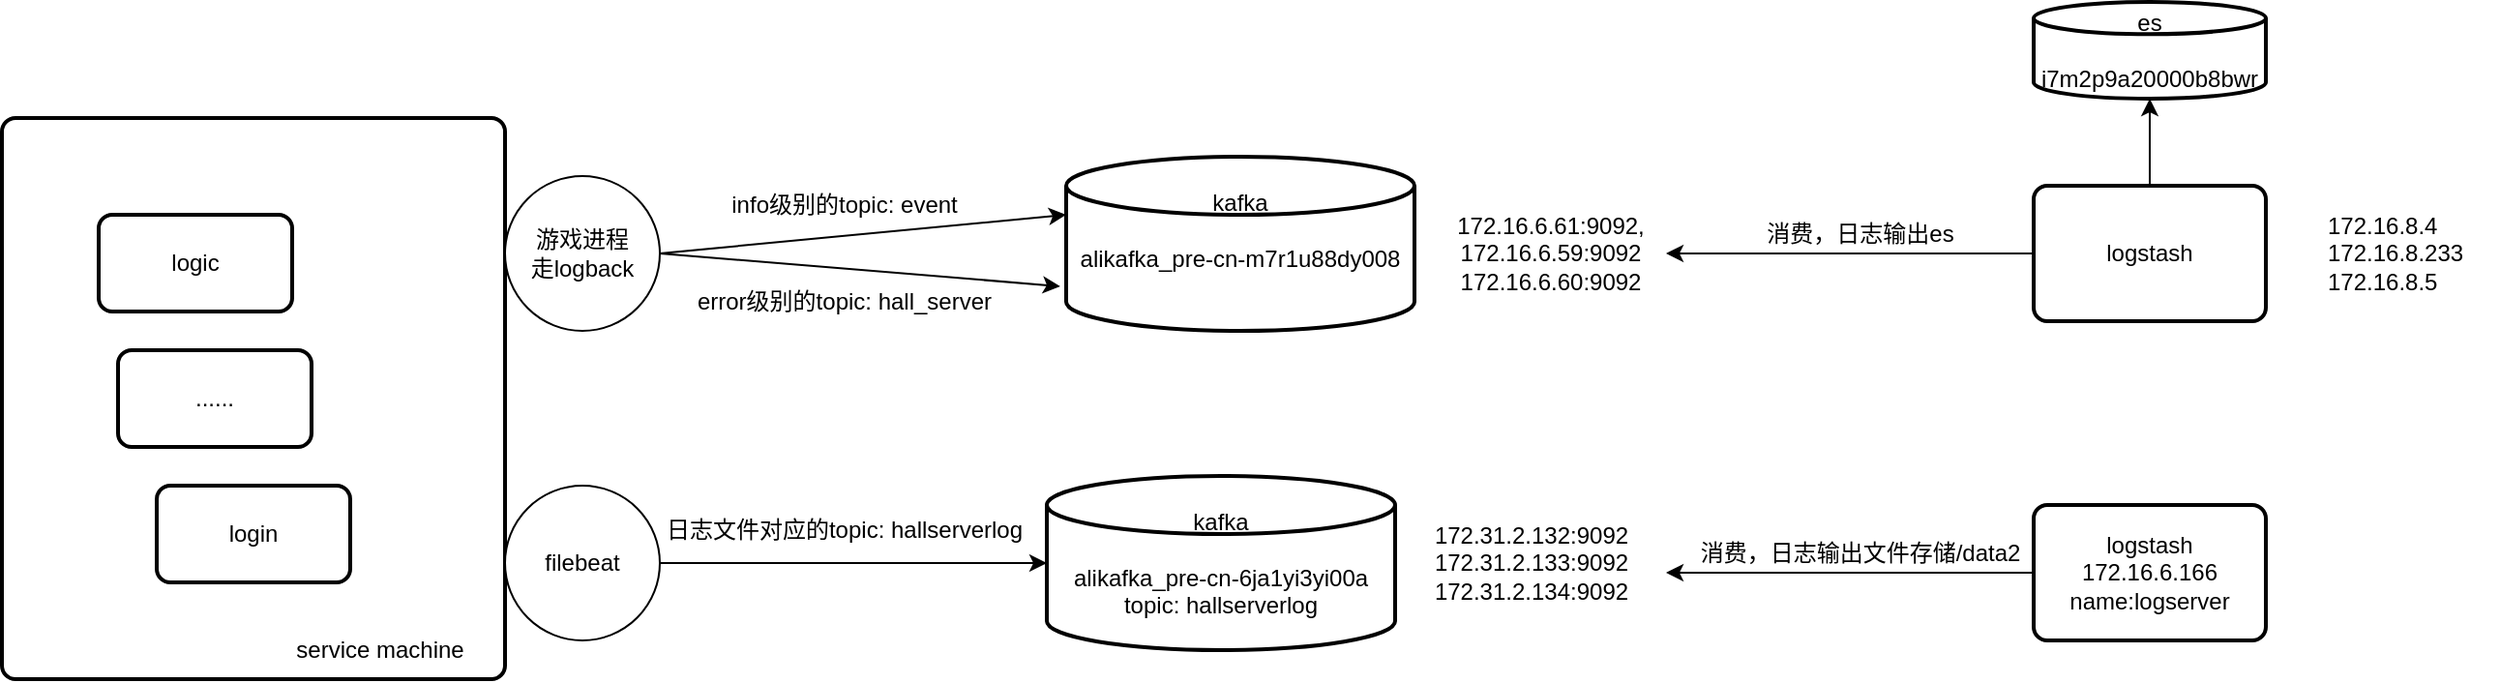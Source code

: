 <mxfile version="24.7.16">
  <diagram name="第 1 页" id="B_vIRFrC_-cKu0zpiYrf">
    <mxGraphModel dx="1434" dy="746" grid="1" gridSize="10" guides="1" tooltips="1" connect="1" arrows="1" fold="1" page="1" pageScale="1" pageWidth="4681" pageHeight="3300" math="0" shadow="0">
      <root>
        <mxCell id="0" />
        <mxCell id="1" parent="0" />
        <mxCell id="gRxAKoVO2HCfGQumd7b_-8" value="" style="group" vertex="1" connectable="0" parent="1">
          <mxGeometry x="150" y="170" width="260" height="290" as="geometry" />
        </mxCell>
        <mxCell id="gRxAKoVO2HCfGQumd7b_-4" value="" style="rounded=1;whiteSpace=wrap;html=1;absoluteArcSize=1;arcSize=14;strokeWidth=2;" vertex="1" parent="gRxAKoVO2HCfGQumd7b_-8">
          <mxGeometry width="260" height="290" as="geometry" />
        </mxCell>
        <mxCell id="gRxAKoVO2HCfGQumd7b_-1" value="logic" style="rounded=1;whiteSpace=wrap;html=1;absoluteArcSize=1;arcSize=14;strokeWidth=2;" vertex="1" parent="gRxAKoVO2HCfGQumd7b_-8">
          <mxGeometry x="50" y="50" width="100" height="50" as="geometry" />
        </mxCell>
        <mxCell id="gRxAKoVO2HCfGQumd7b_-2" value="login" style="rounded=1;whiteSpace=wrap;html=1;absoluteArcSize=1;arcSize=14;strokeWidth=2;" vertex="1" parent="gRxAKoVO2HCfGQumd7b_-8">
          <mxGeometry x="80" y="190" width="100" height="50" as="geometry" />
        </mxCell>
        <mxCell id="gRxAKoVO2HCfGQumd7b_-3" value="......" style="rounded=1;whiteSpace=wrap;html=1;absoluteArcSize=1;arcSize=14;strokeWidth=2;" vertex="1" parent="gRxAKoVO2HCfGQumd7b_-8">
          <mxGeometry x="60" y="120" width="100" height="50" as="geometry" />
        </mxCell>
        <mxCell id="gRxAKoVO2HCfGQumd7b_-5" value="service machine" style="text;html=1;align=center;verticalAlign=middle;resizable=0;points=[];autosize=1;strokeColor=none;fillColor=none;" vertex="1" parent="gRxAKoVO2HCfGQumd7b_-8">
          <mxGeometry x="140" y="260" width="110" height="30" as="geometry" />
        </mxCell>
        <mxCell id="gRxAKoVO2HCfGQumd7b_-13" value="游戏进程&lt;div&gt;走logback&lt;/div&gt;" style="ellipse;whiteSpace=wrap;html=1;aspect=fixed;" vertex="1" parent="1">
          <mxGeometry x="410" y="200" width="80" height="80" as="geometry" />
        </mxCell>
        <mxCell id="gRxAKoVO2HCfGQumd7b_-21" style="edgeStyle=orthogonalEdgeStyle;rounded=0;orthogonalLoop=1;jettySize=auto;html=1;exitX=1;exitY=0.5;exitDx=0;exitDy=0;" edge="1" parent="1" source="gRxAKoVO2HCfGQumd7b_-14" target="gRxAKoVO2HCfGQumd7b_-7">
          <mxGeometry relative="1" as="geometry" />
        </mxCell>
        <mxCell id="gRxAKoVO2HCfGQumd7b_-14" value="filebeat" style="ellipse;whiteSpace=wrap;html=1;aspect=fixed;" vertex="1" parent="1">
          <mxGeometry x="410" y="360" width="80" height="80" as="geometry" />
        </mxCell>
        <mxCell id="gRxAKoVO2HCfGQumd7b_-15" value="" style="endArrow=classic;html=1;rounded=0;entryX=0;entryY=0.333;entryDx=0;entryDy=0;entryPerimeter=0;" edge="1" parent="1" target="gRxAKoVO2HCfGQumd7b_-6">
          <mxGeometry width="50" height="50" relative="1" as="geometry">
            <mxPoint x="490" y="240" as="sourcePoint" />
            <mxPoint x="540" y="190" as="targetPoint" />
          </mxGeometry>
        </mxCell>
        <mxCell id="gRxAKoVO2HCfGQumd7b_-16" value="info级别的topic: &lt;span style=&quot;text-wrap-mode: wrap;&quot;&gt;event&lt;/span&gt;" style="text;html=1;align=center;verticalAlign=middle;resizable=0;points=[];autosize=1;strokeColor=none;fillColor=none;" vertex="1" parent="1">
          <mxGeometry x="515" y="200" width="140" height="30" as="geometry" />
        </mxCell>
        <mxCell id="gRxAKoVO2HCfGQumd7b_-17" value="" style="endArrow=classic;html=1;rounded=0;entryX=-0.017;entryY=0.744;entryDx=0;entryDy=0;entryPerimeter=0;exitX=1;exitY=0.5;exitDx=0;exitDy=0;" edge="1" parent="1" source="gRxAKoVO2HCfGQumd7b_-13" target="gRxAKoVO2HCfGQumd7b_-6">
          <mxGeometry width="50" height="50" relative="1" as="geometry">
            <mxPoint x="500" y="250" as="sourcePoint" />
            <mxPoint x="710" y="230" as="targetPoint" />
          </mxGeometry>
        </mxCell>
        <mxCell id="gRxAKoVO2HCfGQumd7b_-18" value="error级别的topic: &lt;span style=&quot;text-wrap-mode: wrap;&quot;&gt;hall_server&lt;/span&gt;" style="text;html=1;align=center;verticalAlign=middle;resizable=0;points=[];autosize=1;strokeColor=none;fillColor=none;" vertex="1" parent="1">
          <mxGeometry x="495" y="250" width="180" height="30" as="geometry" />
        </mxCell>
        <mxCell id="gRxAKoVO2HCfGQumd7b_-19" value="" style="group" vertex="1" connectable="0" parent="1">
          <mxGeometry x="690" y="355" width="310" height="90" as="geometry" />
        </mxCell>
        <mxCell id="gRxAKoVO2HCfGQumd7b_-7" value="kafka&lt;div&gt;&lt;br&gt;&lt;/div&gt;&lt;div&gt;alikafka_pre-cn-6ja1yi3yi00a&lt;/div&gt;&lt;div&gt;topic:&amp;nbsp;hallserverlog&lt;/div&gt;" style="strokeWidth=2;html=1;shape=mxgraph.flowchart.database;whiteSpace=wrap;" vertex="1" parent="gRxAKoVO2HCfGQumd7b_-19">
          <mxGeometry width="180" height="90" as="geometry" />
        </mxCell>
        <mxCell id="gRxAKoVO2HCfGQumd7b_-10" value="172.31.2.132:9092&lt;div&gt;172.31.2.133:9092&lt;/div&gt;&lt;div&gt;172.31.2.134:9092&lt;/div&gt;" style="text;html=1;align=center;verticalAlign=middle;resizable=0;points=[];autosize=1;strokeColor=none;fillColor=none;" vertex="1" parent="gRxAKoVO2HCfGQumd7b_-19">
          <mxGeometry x="190" y="15" width="120" height="60" as="geometry" />
        </mxCell>
        <mxCell id="gRxAKoVO2HCfGQumd7b_-20" value="" style="group" vertex="1" connectable="0" parent="1">
          <mxGeometry x="700" y="190" width="310" height="90" as="geometry" />
        </mxCell>
        <mxCell id="gRxAKoVO2HCfGQumd7b_-6" value="kafka&lt;div&gt;&lt;br&gt;&lt;/div&gt;&lt;div&gt;alikafka_pre-cn-m7r1u88dy008&lt;/div&gt;&lt;div&gt;&lt;br&gt;&lt;/div&gt;" style="strokeWidth=2;html=1;shape=mxgraph.flowchart.database;whiteSpace=wrap;" vertex="1" parent="gRxAKoVO2HCfGQumd7b_-20">
          <mxGeometry width="180" height="90" as="geometry" />
        </mxCell>
        <mxCell id="gRxAKoVO2HCfGQumd7b_-9" value="&lt;div style=&quot;text-wrap-mode: wrap;&quot;&gt;172.16.6.61:9092,&lt;/div&gt;&lt;div style=&quot;text-wrap-mode: wrap;&quot;&gt;172.16.6.59:9092&lt;/div&gt;&lt;div style=&quot;text-wrap-mode: wrap;&quot;&gt;172.16.6.60:9092&lt;/div&gt;" style="text;html=1;align=center;verticalAlign=middle;resizable=0;points=[];autosize=1;strokeColor=none;fillColor=none;" vertex="1" parent="gRxAKoVO2HCfGQumd7b_-20">
          <mxGeometry x="190" y="20" width="120" height="60" as="geometry" />
        </mxCell>
        <mxCell id="gRxAKoVO2HCfGQumd7b_-22" value="日志文件对应的topic:&amp;nbsp;hallserverlog" style="text;html=1;align=center;verticalAlign=middle;resizable=0;points=[];autosize=1;strokeColor=none;fillColor=none;" vertex="1" parent="1">
          <mxGeometry x="480" y="368" width="210" height="30" as="geometry" />
        </mxCell>
        <mxCell id="gRxAKoVO2HCfGQumd7b_-25" style="edgeStyle=orthogonalEdgeStyle;rounded=0;orthogonalLoop=1;jettySize=auto;html=1;exitX=0;exitY=0.5;exitDx=0;exitDy=0;" edge="1" parent="1" source="gRxAKoVO2HCfGQumd7b_-24">
          <mxGeometry relative="1" as="geometry">
            <mxPoint x="1010" y="405" as="targetPoint" />
          </mxGeometry>
        </mxCell>
        <mxCell id="gRxAKoVO2HCfGQumd7b_-24" value="logstash&lt;div&gt;172.16.6.166&lt;/div&gt;&lt;div&gt;name:logserver&lt;/div&gt;" style="rounded=1;whiteSpace=wrap;html=1;absoluteArcSize=1;arcSize=14;strokeWidth=2;" vertex="1" parent="1">
          <mxGeometry x="1200" y="370" width="120" height="70" as="geometry" />
        </mxCell>
        <mxCell id="gRxAKoVO2HCfGQumd7b_-26" value="消费，日志输出文件存储/data2" style="text;html=1;align=center;verticalAlign=middle;resizable=0;points=[];autosize=1;strokeColor=none;fillColor=none;" vertex="1" parent="1">
          <mxGeometry x="1015" y="380" width="190" height="30" as="geometry" />
        </mxCell>
        <mxCell id="gRxAKoVO2HCfGQumd7b_-27" style="edgeStyle=orthogonalEdgeStyle;rounded=0;orthogonalLoop=1;jettySize=auto;html=1;exitX=0;exitY=0.5;exitDx=0;exitDy=0;" edge="1" parent="1" source="gRxAKoVO2HCfGQumd7b_-28">
          <mxGeometry relative="1" as="geometry">
            <mxPoint x="1010" y="240" as="targetPoint" />
          </mxGeometry>
        </mxCell>
        <mxCell id="gRxAKoVO2HCfGQumd7b_-31" value="" style="edgeStyle=orthogonalEdgeStyle;rounded=0;orthogonalLoop=1;jettySize=auto;html=1;" edge="1" parent="1" source="gRxAKoVO2HCfGQumd7b_-28" target="gRxAKoVO2HCfGQumd7b_-30">
          <mxGeometry relative="1" as="geometry" />
        </mxCell>
        <mxCell id="gRxAKoVO2HCfGQumd7b_-28" value="logstash" style="rounded=1;whiteSpace=wrap;html=1;absoluteArcSize=1;arcSize=14;strokeWidth=2;" vertex="1" parent="1">
          <mxGeometry x="1200" y="205" width="120" height="70" as="geometry" />
        </mxCell>
        <mxCell id="gRxAKoVO2HCfGQumd7b_-29" value="消费，日志输出es" style="text;html=1;align=center;verticalAlign=middle;resizable=0;points=[];autosize=1;strokeColor=none;fillColor=none;" vertex="1" parent="1">
          <mxGeometry x="1050" y="215" width="120" height="30" as="geometry" />
        </mxCell>
        <mxCell id="gRxAKoVO2HCfGQumd7b_-30" value="es&lt;div&gt;&lt;br&gt;&lt;div&gt;i7m2p9a20000b8bwr&lt;/div&gt;&lt;/div&gt;" style="strokeWidth=2;html=1;shape=mxgraph.flowchart.database;whiteSpace=wrap;" vertex="1" parent="1">
          <mxGeometry x="1200" y="110" width="120" height="50" as="geometry" />
        </mxCell>
        <mxCell id="gRxAKoVO2HCfGQumd7b_-32" value="172.16.8.4&lt;div&gt;172.16.8.233&lt;/div&gt;&lt;div&gt;172.16.8.5&lt;/div&gt;" style="text;html=1;align=left;verticalAlign=middle;resizable=0;points=[];autosize=1;strokeColor=none;fillColor=none;" vertex="1" parent="1">
          <mxGeometry x="1350" y="210" width="90" height="60" as="geometry" />
        </mxCell>
      </root>
    </mxGraphModel>
  </diagram>
</mxfile>
